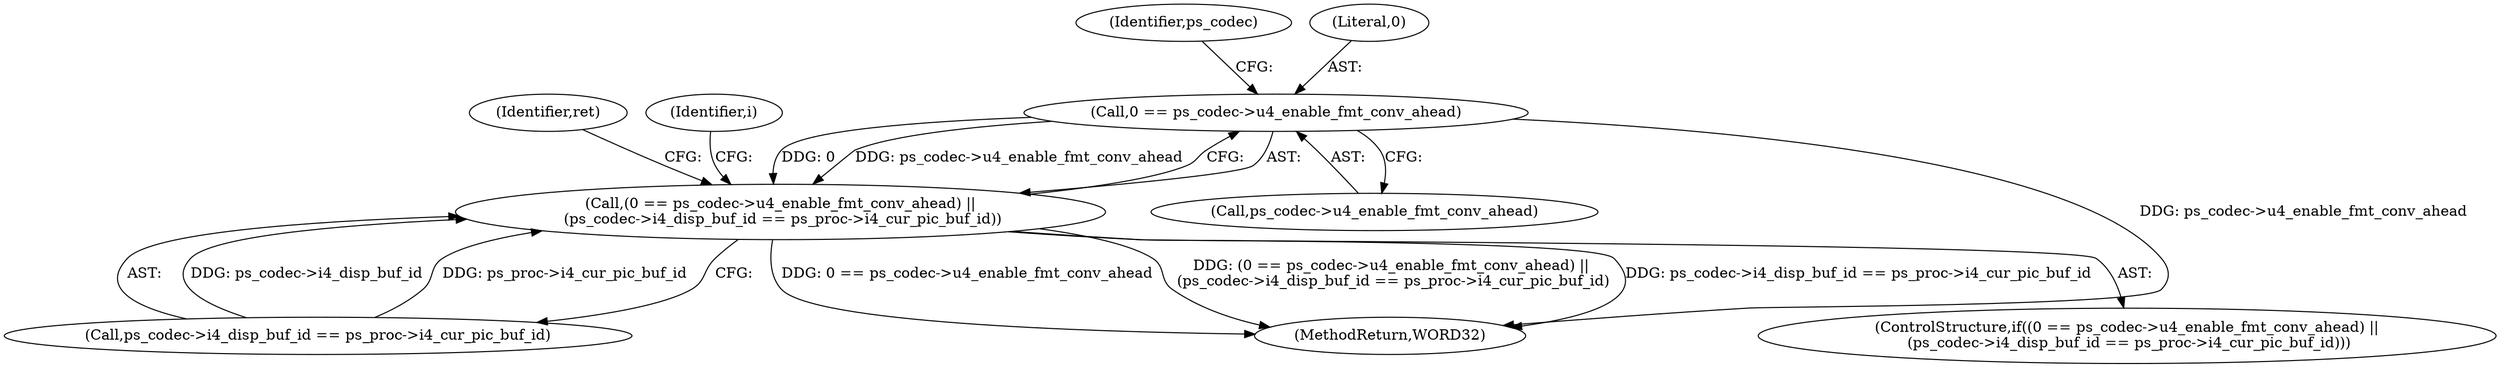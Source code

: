 digraph "0_Android_87fb7909c49e6a4510ba86ace1ffc83459c7e1b9@pointer" {
"1001315" [label="(Call,0 == ps_codec->u4_enable_fmt_conv_ahead)"];
"1001314" [label="(Call,(0 == ps_codec->u4_enable_fmt_conv_ahead) ||\n (ps_codec->i4_disp_buf_id == ps_proc->i4_cur_pic_buf_id))"];
"1001314" [label="(Call,(0 == ps_codec->u4_enable_fmt_conv_ahead) ||\n (ps_codec->i4_disp_buf_id == ps_proc->i4_cur_pic_buf_id))"];
"1001322" [label="(Identifier,ps_codec)"];
"1001320" [label="(Call,ps_codec->i4_disp_buf_id == ps_proc->i4_cur_pic_buf_id)"];
"1001317" [label="(Call,ps_codec->u4_enable_fmt_conv_ahead)"];
"1001918" [label="(MethodReturn,WORD32)"];
"1001313" [label="(ControlStructure,if((0 == ps_codec->u4_enable_fmt_conv_ahead) ||\n (ps_codec->i4_disp_buf_id == ps_proc->i4_cur_pic_buf_id)))"];
"1001397" [label="(Identifier,ret)"];
"1001316" [label="(Literal,0)"];
"1001329" [label="(Identifier,i)"];
"1001315" [label="(Call,0 == ps_codec->u4_enable_fmt_conv_ahead)"];
"1001315" -> "1001314"  [label="AST: "];
"1001315" -> "1001317"  [label="CFG: "];
"1001316" -> "1001315"  [label="AST: "];
"1001317" -> "1001315"  [label="AST: "];
"1001322" -> "1001315"  [label="CFG: "];
"1001314" -> "1001315"  [label="CFG: "];
"1001315" -> "1001918"  [label="DDG: ps_codec->u4_enable_fmt_conv_ahead"];
"1001315" -> "1001314"  [label="DDG: 0"];
"1001315" -> "1001314"  [label="DDG: ps_codec->u4_enable_fmt_conv_ahead"];
"1001314" -> "1001313"  [label="AST: "];
"1001314" -> "1001320"  [label="CFG: "];
"1001320" -> "1001314"  [label="AST: "];
"1001329" -> "1001314"  [label="CFG: "];
"1001397" -> "1001314"  [label="CFG: "];
"1001314" -> "1001918"  [label="DDG: ps_codec->i4_disp_buf_id == ps_proc->i4_cur_pic_buf_id"];
"1001314" -> "1001918"  [label="DDG: 0 == ps_codec->u4_enable_fmt_conv_ahead"];
"1001314" -> "1001918"  [label="DDG: (0 == ps_codec->u4_enable_fmt_conv_ahead) ||\n (ps_codec->i4_disp_buf_id == ps_proc->i4_cur_pic_buf_id)"];
"1001320" -> "1001314"  [label="DDG: ps_codec->i4_disp_buf_id"];
"1001320" -> "1001314"  [label="DDG: ps_proc->i4_cur_pic_buf_id"];
}
